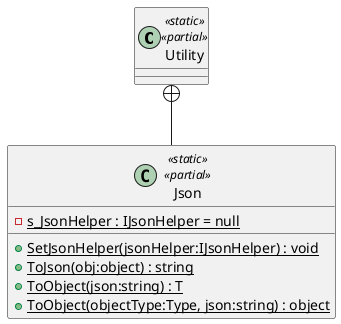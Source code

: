 @startuml
class Utility <<static>> <<partial>> {
}
class Json <<static>> <<partial>> {
    - {static} s_JsonHelper : IJsonHelper = null
    + {static} SetJsonHelper(jsonHelper:IJsonHelper) : void
    + {static} ToJson(obj:object) : string
    + {static} ToObject(json:string) : T
    + {static} ToObject(objectType:Type, json:string) : object
}
Utility +-- Json
@enduml
